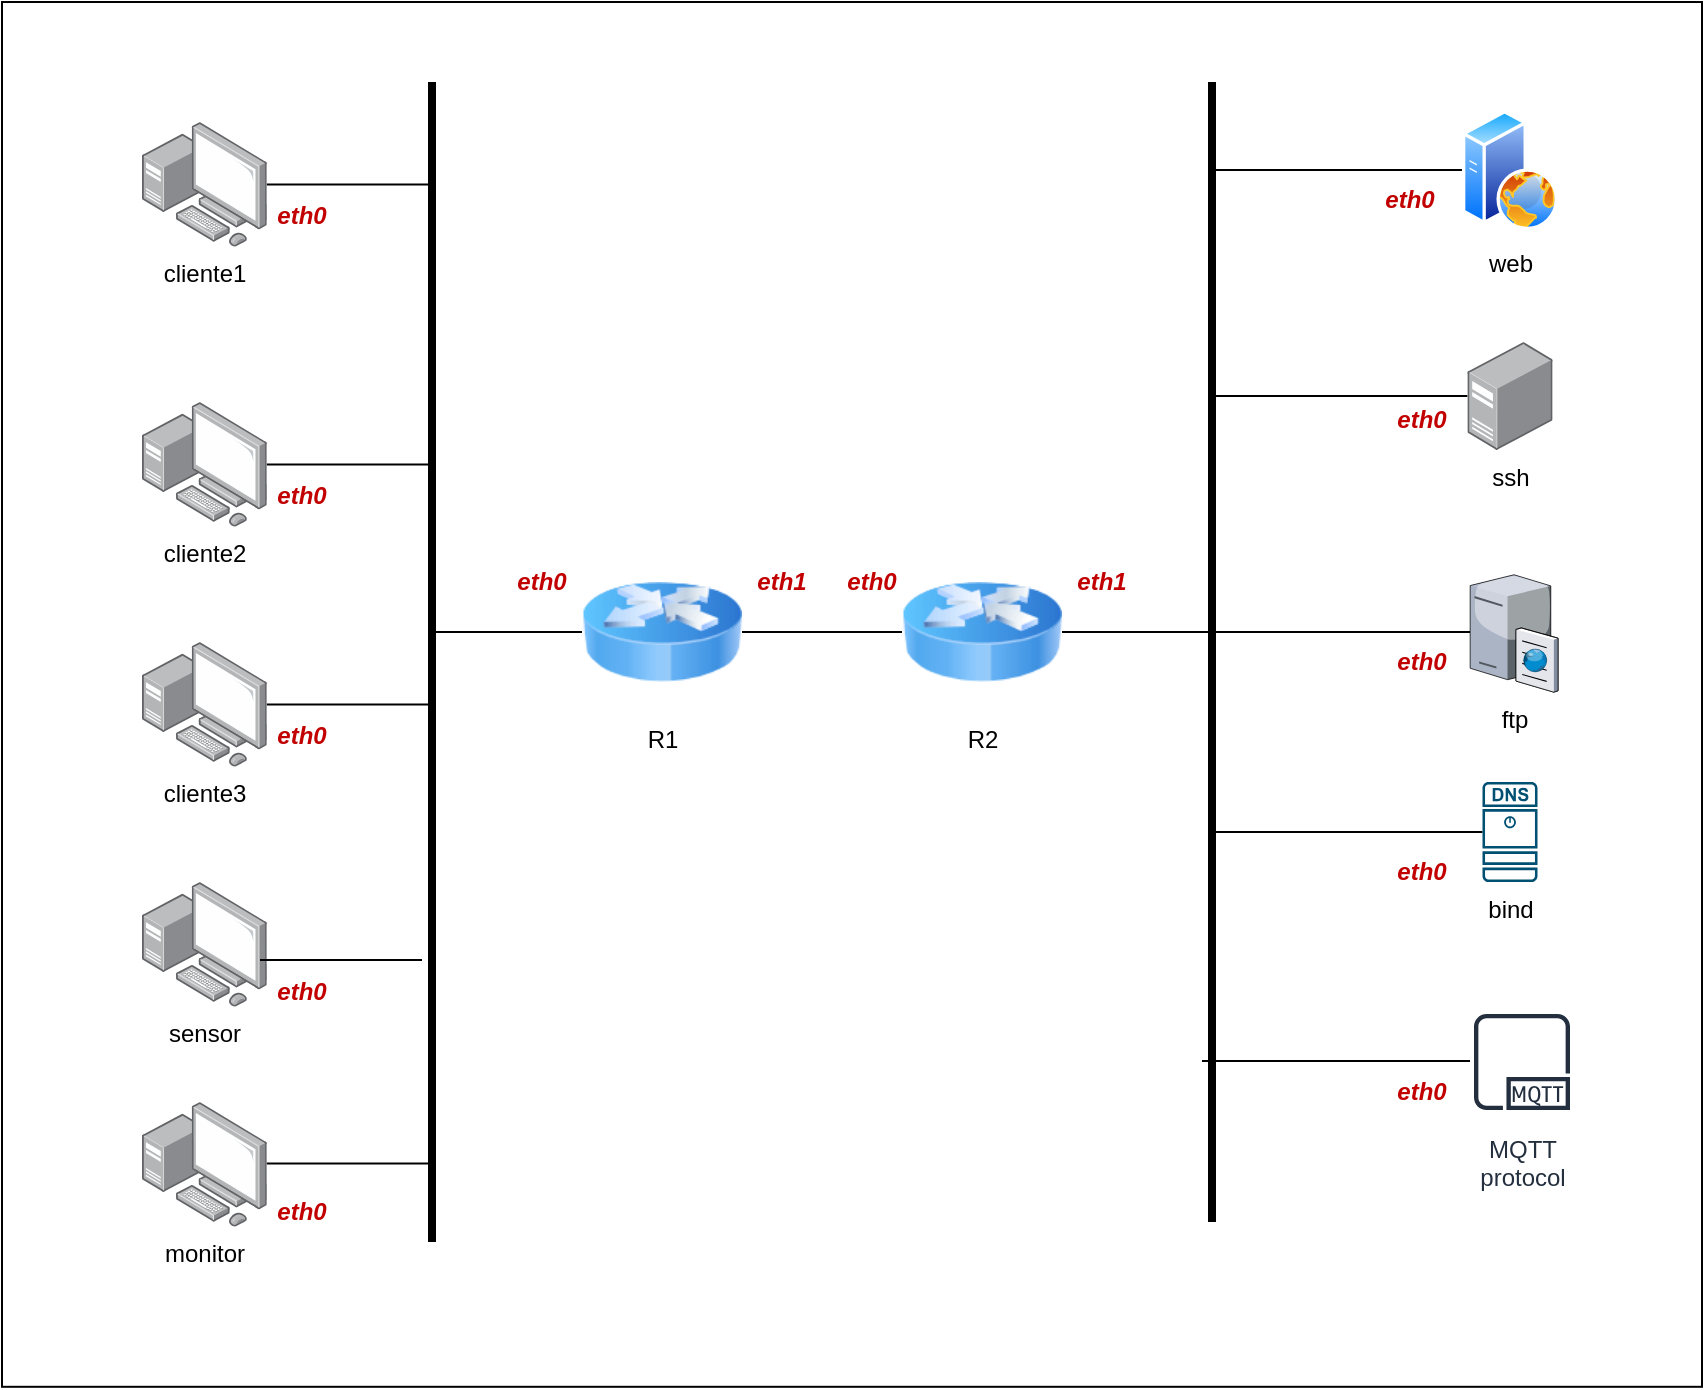 <mxfile version="24.3.1" type="device">
  <diagram name="Page-1" id="CFLvTAmwCAoj1kzG_geT">
    <mxGraphModel dx="1918" dy="481" grid="1" gridSize="10" guides="1" tooltips="1" connect="1" arrows="1" fold="1" page="1" pageScale="1" pageWidth="850" pageHeight="1100" math="0" shadow="0">
      <root>
        <mxCell id="0" />
        <mxCell id="1" parent="0" />
        <object label="" id="tSvVDdzkhmjJjLcxD_LM-4">
          <mxCell style="whiteSpace=wrap;html=1;" parent="1" vertex="1">
            <mxGeometry x="-10" y="70" width="850" height="692.4" as="geometry" />
          </mxCell>
        </object>
        <mxCell id="PeV3afG6QptXnKYmdlZA-1" value="R1" style="image;html=1;image=img/lib/clip_art/networking/Router_Icon_128x128.png" parent="1" vertex="1">
          <mxGeometry x="280" y="345" width="80" height="80" as="geometry" />
        </mxCell>
        <mxCell id="PeV3afG6QptXnKYmdlZA-3" style="edgeStyle=orthogonalEdgeStyle;rounded=0;orthogonalLoop=1;jettySize=auto;html=1;startArrow=none;startFill=0;endArrow=none;endFill=0;" parent="1" source="PeV3afG6QptXnKYmdlZA-2" target="PeV3afG6QptXnKYmdlZA-1" edge="1">
          <mxGeometry relative="1" as="geometry" />
        </mxCell>
        <mxCell id="PeV3afG6QptXnKYmdlZA-22" value="" style="rounded=0;orthogonalLoop=1;jettySize=auto;html=1;endArrow=none;endFill=0;" parent="1" source="PeV3afG6QptXnKYmdlZA-2" target="PeV3afG6QptXnKYmdlZA-21" edge="1">
          <mxGeometry relative="1" as="geometry" />
        </mxCell>
        <mxCell id="PeV3afG6QptXnKYmdlZA-2" value="R2" style="image;html=1;image=img/lib/clip_art/networking/Router_Icon_128x128.png" parent="1" vertex="1">
          <mxGeometry x="440" y="345" width="80" height="80" as="geometry" />
        </mxCell>
        <mxCell id="PeV3afG6QptXnKYmdlZA-5" style="edgeStyle=orthogonalEdgeStyle;rounded=0;orthogonalLoop=1;jettySize=auto;html=1;endArrow=none;endFill=0;" parent="1" source="PeV3afG6QptXnKYmdlZA-4" target="PeV3afG6QptXnKYmdlZA-1" edge="1">
          <mxGeometry relative="1" as="geometry">
            <Array as="points">
              <mxPoint x="230" y="385" />
              <mxPoint x="230" y="385" />
            </Array>
          </mxGeometry>
        </mxCell>
        <mxCell id="PeV3afG6QptXnKYmdlZA-4" value="" style="line;strokeWidth=4;direction=south;html=1;perimeter=backbonePerimeter;points=[];outlineConnect=0;" parent="1" vertex="1">
          <mxGeometry x="200" y="110" width="10" height="580" as="geometry" />
        </mxCell>
        <mxCell id="PeV3afG6QptXnKYmdlZA-7" style="rounded=0;orthogonalLoop=1;jettySize=auto;html=1;endArrow=none;endFill=0;" parent="1" source="PeV3afG6QptXnKYmdlZA-6" target="PeV3afG6QptXnKYmdlZA-4" edge="1">
          <mxGeometry relative="1" as="geometry" />
        </mxCell>
        <mxCell id="PeV3afG6QptXnKYmdlZA-6" value="cliente1" style="image;points=[];aspect=fixed;html=1;align=center;shadow=0;dashed=0;image=img/lib/allied_telesis/computer_and_terminals/Personal_Computer_with_Server.svg;labelBorderColor=none;imageBorder=none;" parent="1" vertex="1">
          <mxGeometry x="60" y="130" width="62.4" height="62.4" as="geometry" />
        </mxCell>
        <mxCell id="PeV3afG6QptXnKYmdlZA-11" style="rounded=0;orthogonalLoop=1;jettySize=auto;html=1;endArrow=none;endFill=0;" parent="1" source="PeV3afG6QptXnKYmdlZA-8" target="PeV3afG6QptXnKYmdlZA-4" edge="1">
          <mxGeometry relative="1" as="geometry">
            <mxPoint x="190" y="260" as="targetPoint" />
          </mxGeometry>
        </mxCell>
        <mxCell id="PeV3afG6QptXnKYmdlZA-8" value="cliente2" style="image;points=[];aspect=fixed;html=1;align=center;shadow=0;dashed=0;image=img/lib/allied_telesis/computer_and_terminals/Personal_Computer_with_Server.svg;" parent="1" vertex="1">
          <mxGeometry x="60" y="270" width="62.4" height="62.4" as="geometry" />
        </mxCell>
        <mxCell id="PeV3afG6QptXnKYmdlZA-10" style="rounded=0;orthogonalLoop=1;jettySize=auto;html=1;endArrow=none;endFill=0;" parent="1" source="PeV3afG6QptXnKYmdlZA-9" target="PeV3afG6QptXnKYmdlZA-4" edge="1">
          <mxGeometry relative="1" as="geometry" />
        </mxCell>
        <mxCell id="PeV3afG6QptXnKYmdlZA-9" value="cliente3" style="image;points=[];aspect=fixed;html=1;align=center;shadow=0;dashed=0;image=img/lib/allied_telesis/computer_and_terminals/Personal_Computer_with_Server.svg;" parent="1" vertex="1">
          <mxGeometry x="60" y="390" width="62.4" height="62.4" as="geometry" />
        </mxCell>
        <mxCell id="PeV3afG6QptXnKYmdlZA-26" style="rounded=0;orthogonalLoop=1;jettySize=auto;html=1;endArrow=none;endFill=0;" parent="1" source="PeV3afG6QptXnKYmdlZA-12" target="PeV3afG6QptXnKYmdlZA-21" edge="1">
          <mxGeometry relative="1" as="geometry" />
        </mxCell>
        <mxCell id="PeV3afG6QptXnKYmdlZA-12" value="bind" style="sketch=0;points=[[0.015,0.015,0],[0.985,0.015,0],[0.985,0.985,0],[0.015,0.985,0],[0.25,0,0],[0.5,0,0],[0.75,0,0],[1,0.25,0],[1,0.5,0],[1,0.75,0],[0.75,1,0],[0.5,1,0],[0.25,1,0],[0,0.75,0],[0,0.5,0],[0,0.25,0]];verticalLabelPosition=bottom;html=1;verticalAlign=top;aspect=fixed;align=center;pointerEvents=1;shape=mxgraph.cisco19.dns_server;fillColor=#005073;strokeColor=none;" parent="1" vertex="1">
          <mxGeometry x="730.25" y="460" width="27.5" height="50" as="geometry" />
        </mxCell>
        <mxCell id="PeV3afG6QptXnKYmdlZA-23" style="rounded=0;orthogonalLoop=1;jettySize=auto;html=1;endArrow=none;endFill=0;" parent="1" source="PeV3afG6QptXnKYmdlZA-13" target="PeV3afG6QptXnKYmdlZA-21" edge="1">
          <mxGeometry relative="1" as="geometry" />
        </mxCell>
        <mxCell id="PeV3afG6QptXnKYmdlZA-13" value="web" style="image;aspect=fixed;perimeter=ellipsePerimeter;html=1;align=center;shadow=0;dashed=0;spacingTop=3;image=img/lib/active_directory/web_server.svg;" parent="1" vertex="1">
          <mxGeometry x="720" y="124" width="48" height="60" as="geometry" />
        </mxCell>
        <mxCell id="PeV3afG6QptXnKYmdlZA-25" style="rounded=0;orthogonalLoop=1;jettySize=auto;html=1;endArrow=none;endFill=0;" parent="1" source="PeV3afG6QptXnKYmdlZA-14" target="PeV3afG6QptXnKYmdlZA-21" edge="1">
          <mxGeometry relative="1" as="geometry" />
        </mxCell>
        <mxCell id="PeV3afG6QptXnKYmdlZA-14" value="ftp" style="verticalLabelPosition=bottom;sketch=0;aspect=fixed;html=1;verticalAlign=top;strokeColor=none;align=center;outlineConnect=0;shape=mxgraph.citrix.ftp_server;" parent="1" vertex="1">
          <mxGeometry x="724.08" y="355" width="43.92" height="60" as="geometry" />
        </mxCell>
        <mxCell id="PeV3afG6QptXnKYmdlZA-24" style="rounded=0;orthogonalLoop=1;jettySize=auto;html=1;endArrow=none;endFill=0;" parent="1" source="PeV3afG6QptXnKYmdlZA-15" target="PeV3afG6QptXnKYmdlZA-21" edge="1">
          <mxGeometry relative="1" as="geometry" />
        </mxCell>
        <mxCell id="PeV3afG6QptXnKYmdlZA-15" value="ssh" style="image;points=[];aspect=fixed;html=1;align=center;shadow=0;dashed=0;image=img/lib/allied_telesis/computer_and_terminals/Server_Desktop.svg;" parent="1" vertex="1">
          <mxGeometry x="722.7" y="240" width="42.6" height="54" as="geometry" />
        </mxCell>
        <mxCell id="PeV3afG6QptXnKYmdlZA-21" value="" style="line;strokeWidth=4;direction=south;html=1;perimeter=backbonePerimeter;points=[];outlineConnect=0;" parent="1" vertex="1">
          <mxGeometry x="590" y="110" width="10" height="570" as="geometry" />
        </mxCell>
        <mxCell id="PeV3afG6QptXnKYmdlZA-27" value="eth0" style="text;strokeColor=none;align=center;fillColor=none;html=1;verticalAlign=middle;whiteSpace=wrap;rounded=0;fontColor=#C20000;fontStyle=3" parent="1" vertex="1">
          <mxGeometry x="110" y="162.4" width="60" height="30" as="geometry" />
        </mxCell>
        <mxCell id="PeV3afG6QptXnKYmdlZA-29" value="eth1&lt;br&gt;" style="text;strokeColor=none;align=center;fillColor=none;html=1;verticalAlign=middle;whiteSpace=wrap;rounded=0;fontColor=#C20000;fontStyle=3" parent="1" vertex="1">
          <mxGeometry x="350" y="345" width="60" height="30" as="geometry" />
        </mxCell>
        <mxCell id="PeV3afG6QptXnKYmdlZA-30" value="eth0" style="text;strokeColor=none;align=center;fillColor=none;html=1;verticalAlign=middle;whiteSpace=wrap;rounded=0;fontColor=#C20000;fontStyle=3" parent="1" vertex="1">
          <mxGeometry x="110" y="302.4" width="60" height="30" as="geometry" />
        </mxCell>
        <mxCell id="PeV3afG6QptXnKYmdlZA-31" value="eth0" style="text;strokeColor=none;align=center;fillColor=none;html=1;verticalAlign=middle;whiteSpace=wrap;rounded=0;fontColor=#C20000;fontStyle=3" parent="1" vertex="1">
          <mxGeometry x="110" y="422.4" width="60" height="30" as="geometry" />
        </mxCell>
        <mxCell id="PeV3afG6QptXnKYmdlZA-32" value="eth0" style="text;strokeColor=none;align=center;fillColor=none;html=1;verticalAlign=middle;whiteSpace=wrap;rounded=0;fontColor=#C20000;fontStyle=3" parent="1" vertex="1">
          <mxGeometry x="230" y="345" width="60" height="30" as="geometry" />
        </mxCell>
        <mxCell id="PeV3afG6QptXnKYmdlZA-33" value="eth0" style="text;strokeColor=none;align=center;fillColor=none;html=1;verticalAlign=middle;whiteSpace=wrap;rounded=0;fontColor=#C20000;fontStyle=3" parent="1" vertex="1">
          <mxGeometry x="395" y="345" width="60" height="30" as="geometry" />
        </mxCell>
        <mxCell id="PeV3afG6QptXnKYmdlZA-34" value="eth1&lt;br&gt;" style="text;strokeColor=none;align=center;fillColor=none;html=1;verticalAlign=middle;whiteSpace=wrap;rounded=0;fontColor=#C20000;fontStyle=3" parent="1" vertex="1">
          <mxGeometry x="510" y="345" width="60" height="30" as="geometry" />
        </mxCell>
        <mxCell id="PeV3afG6QptXnKYmdlZA-36" value="eth0" style="text;strokeColor=none;align=center;fillColor=none;html=1;verticalAlign=middle;whiteSpace=wrap;rounded=0;fontColor=#C20000;fontStyle=3" parent="1" vertex="1">
          <mxGeometry x="664.08" y="154" width="60" height="30" as="geometry" />
        </mxCell>
        <mxCell id="PeV3afG6QptXnKYmdlZA-37" value="eth0" style="text;strokeColor=none;align=center;fillColor=none;html=1;verticalAlign=middle;whiteSpace=wrap;rounded=0;fontColor=#C20000;fontStyle=3" parent="1" vertex="1">
          <mxGeometry x="670.25" y="264" width="60" height="30" as="geometry" />
        </mxCell>
        <mxCell id="PeV3afG6QptXnKYmdlZA-38" value="eth0" style="text;strokeColor=none;align=center;fillColor=none;html=1;verticalAlign=middle;whiteSpace=wrap;rounded=0;fontColor=#C20000;fontStyle=3" parent="1" vertex="1">
          <mxGeometry x="670.25" y="385" width="60" height="30" as="geometry" />
        </mxCell>
        <mxCell id="PeV3afG6QptXnKYmdlZA-39" value="eth0" style="text;strokeColor=none;align=center;fillColor=none;html=1;verticalAlign=middle;whiteSpace=wrap;rounded=0;fontColor=#C20000;fontStyle=3" parent="1" vertex="1">
          <mxGeometry x="670.25" y="490" width="60" height="30" as="geometry" />
        </mxCell>
        <mxCell id="oCE2o6S0uVnmgYo9q61i-1" value="sensor" style="image;points=[];aspect=fixed;html=1;align=center;shadow=0;dashed=0;image=img/lib/allied_telesis/computer_and_terminals/Personal_Computer_with_Server.svg;" vertex="1" parent="1">
          <mxGeometry x="60" y="510" width="62.4" height="62.4" as="geometry" />
        </mxCell>
        <mxCell id="oCE2o6S0uVnmgYo9q61i-4" value="monitor" style="image;points=[];aspect=fixed;html=1;align=center;shadow=0;dashed=0;image=img/lib/allied_telesis/computer_and_terminals/Personal_Computer_with_Server.svg;" vertex="1" parent="1">
          <mxGeometry x="60" y="620" width="62.4" height="62.4" as="geometry" />
        </mxCell>
        <mxCell id="oCE2o6S0uVnmgYo9q61i-5" style="rounded=0;orthogonalLoop=1;jettySize=auto;html=1;endArrow=none;endFill=0;" edge="1" parent="1">
          <mxGeometry relative="1" as="geometry">
            <mxPoint x="119" y="549" as="sourcePoint" />
            <mxPoint x="200" y="549" as="targetPoint" />
            <Array as="points" />
          </mxGeometry>
        </mxCell>
        <mxCell id="oCE2o6S0uVnmgYo9q61i-6" style="rounded=0;orthogonalLoop=1;jettySize=auto;html=1;endArrow=none;endFill=0;" edge="1" parent="1">
          <mxGeometry relative="1" as="geometry">
            <mxPoint x="122.4" y="650.7" as="sourcePoint" />
            <mxPoint x="203.4" y="650.7" as="targetPoint" />
          </mxGeometry>
        </mxCell>
        <mxCell id="oCE2o6S0uVnmgYo9q61i-7" value="eth0" style="text;strokeColor=none;align=center;fillColor=none;html=1;verticalAlign=middle;whiteSpace=wrap;rounded=0;fontColor=#C20000;fontStyle=3" vertex="1" parent="1">
          <mxGeometry x="110" y="550" width="60" height="30" as="geometry" />
        </mxCell>
        <mxCell id="oCE2o6S0uVnmgYo9q61i-8" value="eth0" style="text;strokeColor=none;align=center;fillColor=none;html=1;verticalAlign=middle;whiteSpace=wrap;rounded=0;fontColor=#C20000;fontStyle=3" vertex="1" parent="1">
          <mxGeometry x="110" y="660" width="60" height="30" as="geometry" />
        </mxCell>
        <mxCell id="oCE2o6S0uVnmgYo9q61i-11" value="MQTT&#xa;protocol" style="sketch=0;outlineConnect=0;fontColor=#232F3E;gradientColor=none;strokeColor=#232F3E;fillColor=#ffffff;dashed=0;verticalLabelPosition=bottom;verticalAlign=top;align=center;html=1;fontSize=12;fontStyle=0;aspect=fixed;shape=mxgraph.aws4.resourceIcon;resIcon=mxgraph.aws4.mqtt_protocol;" vertex="1" parent="1">
          <mxGeometry x="720" y="570" width="60" height="60" as="geometry" />
        </mxCell>
        <mxCell id="oCE2o6S0uVnmgYo9q61i-12" style="rounded=0;orthogonalLoop=1;jettySize=auto;html=1;endArrow=none;endFill=0;" edge="1" parent="1">
          <mxGeometry relative="1" as="geometry">
            <mxPoint x="724" y="599.5" as="sourcePoint" />
            <mxPoint x="590" y="599.5" as="targetPoint" />
          </mxGeometry>
        </mxCell>
        <mxCell id="oCE2o6S0uVnmgYo9q61i-13" value="eth0" style="text;strokeColor=none;align=center;fillColor=none;html=1;verticalAlign=middle;whiteSpace=wrap;rounded=0;fontColor=#C20000;fontStyle=3" vertex="1" parent="1">
          <mxGeometry x="670.25" y="600" width="60" height="30" as="geometry" />
        </mxCell>
      </root>
    </mxGraphModel>
  </diagram>
</mxfile>
